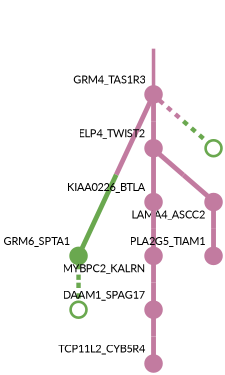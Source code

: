 strict digraph  {
graph[splines=false]; nodesep=0.7; rankdir=TB; ranksep=0.6; forcelabels=true; dpi=600; size=2.5;
0 [color="#c27ba0ff", fillcolor="#c27ba0ff", fixedsize=true, fontname=Lato, fontsize="12pt", height="0.25", label="", penwidth=3, shape=circle, style=filled, xlabel=GRM4_TAS1R3];
1 [color="#6aa84fff", fillcolor="#6aa84fff", fixedsize=true, fontname=Lato, fontsize="12pt", height="0.25", label="", penwidth=3, shape=circle, style=filled, xlabel=GRM6_SPTA1];
4 [color="#c27ba0ff", fillcolor="#c27ba0ff", fixedsize=true, fontname=Lato, fontsize="12pt", height="0.25", label="", penwidth=3, shape=circle, style=filled, xlabel=ELP4_TWIST2];
9 [color="#6aa84fff", fillcolor="#6aa84fff", fixedsize=true, fontname=Lato, fontsize="12pt", height="0.25", label="", penwidth=3, shape=circle, style=solid, xlabel=""];
10 [color="#6aa84fff", fillcolor="#6aa84fff", fixedsize=true, fontname=Lato, fontsize="12pt", height="0.25", label="", penwidth=3, shape=circle, style=solid, xlabel=""];
3 [color="#c27ba0ff", fillcolor="#c27ba0ff", fixedsize=true, fontname=Lato, fontsize="12pt", height="0.25", label="", penwidth=3, shape=circle, style=filled, xlabel=KIAA0226_BTLA];
7 [color="#c27ba0ff", fillcolor="#c27ba0ff", fixedsize=true, fontname=Lato, fontsize="12pt", height="0.25", label="", penwidth=3, shape=circle, style=filled, xlabel=MYBPC2_KALRN];
8 [color="#c27ba0ff", fillcolor="#c27ba0ff", fixedsize=true, fontname=Lato, fontsize="12pt", height="0.25", label="", penwidth=3, shape=circle, style=filled, xlabel=LAMA4_ASCC2];
5 [color="#c27ba0ff", fillcolor="#c27ba0ff", fixedsize=true, fontname=Lato, fontsize="12pt", height="0.25", label="", penwidth=3, shape=circle, style=filled, xlabel=DAAM1_SPAG17];
2 [color="#c27ba0ff", fillcolor="#c27ba0ff", fixedsize=true, fontname=Lato, fontsize="12pt", height="0.25", label="", penwidth=3, shape=circle, style=filled, xlabel=TCP11L2_CYB5R4];
6 [color="#c27ba0ff", fillcolor="#c27ba0ff", fixedsize=true, fontname=Lato, fontsize="12pt", height="0.25", label="", penwidth=3, shape=circle, style=filled, xlabel=PLA2G5_TIAM1];
normal [label="", penwidth=3, style=invis, xlabel=GRM4_TAS1R3];
0 -> 1  [arrowsize=0, color="#c27ba0ff;0.5:#6aa84fff", minlen="3.0", penwidth="5.5", style=solid];
0 -> 4  [arrowsize=0, color="#c27ba0ff;0.5:#c27ba0ff", minlen="1.7225806713104248", penwidth="5.5", style=solid];
0 -> 9  [arrowsize=0, color="#c27ba0ff;0.5:#6aa84fff", minlen="1.225806474685669", penwidth=5, style=dashed];
1 -> 10  [arrowsize=0, color="#6aa84fff;0.5:#6aa84fff", minlen="1.225806474685669", penwidth=5, style=dashed];
4 -> 3  [arrowsize=0, color="#c27ba0ff;0.5:#c27ba0ff", minlen="1.8129031658172607", penwidth="5.5", style=solid];
4 -> 8  [arrowsize=0, color="#c27ba0ff;0.5:#c27ba0ff", minlen="1.451612949371338", penwidth="5.5", style=solid];
3 -> 7  [arrowsize=0, color="#c27ba0ff;0.5:#c27ba0ff", minlen="1.5548386573791504", penwidth="5.5", style=solid];
7 -> 5  [arrowsize=0, color="#c27ba0ff;0.5:#c27ba0ff", minlen="1.6193548440933228", penwidth="5.5", style=solid];
8 -> 6  [arrowsize=0, color="#c27ba0ff;0.5:#c27ba0ff", minlen="1.567741870880127", penwidth="5.5", style=solid];
5 -> 2  [arrowsize=0, color="#c27ba0ff;0.5:#c27ba0ff", minlen="1.8645161390304565", penwidth="5.5", style=solid];
normal -> 0  [arrowsize=0, color="#c27ba0ff", label="", penwidth=4, style=solid];
}

